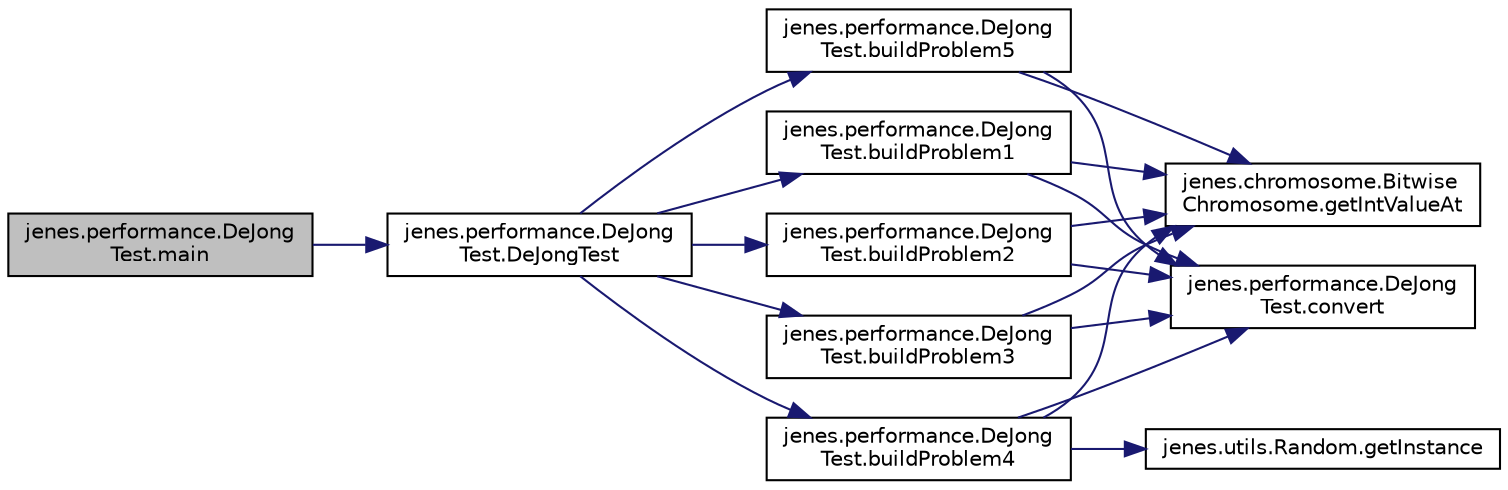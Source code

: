 digraph "jenes.performance.DeJongTest.main"
{
  edge [fontname="Helvetica",fontsize="10",labelfontname="Helvetica",labelfontsize="10"];
  node [fontname="Helvetica",fontsize="10",shape=record];
  rankdir="LR";
  Node1 [label="jenes.performance.DeJong\lTest.main",height=0.2,width=0.4,color="black", fillcolor="grey75", style="filled" fontcolor="black"];
  Node1 -> Node2 [color="midnightblue",fontsize="10",style="solid"];
  Node2 [label="jenes.performance.DeJong\lTest.DeJongTest",height=0.2,width=0.4,color="black", fillcolor="white", style="filled",URL="$classjenes_1_1performance_1_1_de_jong_test.html#a795332b956040573e1567a687b734c0f"];
  Node2 -> Node3 [color="midnightblue",fontsize="10",style="solid"];
  Node3 [label="jenes.performance.DeJong\lTest.buildProblem1",height=0.2,width=0.4,color="black", fillcolor="white", style="filled",URL="$classjenes_1_1performance_1_1_de_jong_test.html#acd3c1b93304e2d46f53891a2bf82bf8b"];
  Node3 -> Node4 [color="midnightblue",fontsize="10",style="solid"];
  Node4 [label="jenes.performance.DeJong\lTest.convert",height=0.2,width=0.4,color="black", fillcolor="white", style="filled",URL="$classjenes_1_1performance_1_1_de_jong_test.html#afd03d3c06d2c0a3ff64a384413e1c1fd"];
  Node3 -> Node5 [color="midnightblue",fontsize="10",style="solid"];
  Node5 [label="jenes.chromosome.Bitwise\lChromosome.getIntValueAt",height=0.2,width=0.4,color="black", fillcolor="white", style="filled",URL="$classjenes_1_1chromosome_1_1_bitwise_chromosome.html#af817cb2110fc6b8d415e46377ddd4911"];
  Node2 -> Node6 [color="midnightblue",fontsize="10",style="solid"];
  Node6 [label="jenes.performance.DeJong\lTest.buildProblem2",height=0.2,width=0.4,color="black", fillcolor="white", style="filled",URL="$classjenes_1_1performance_1_1_de_jong_test.html#ad444e70d87a8a65d868a08f836ddca44"];
  Node6 -> Node4 [color="midnightblue",fontsize="10",style="solid"];
  Node6 -> Node5 [color="midnightblue",fontsize="10",style="solid"];
  Node2 -> Node7 [color="midnightblue",fontsize="10",style="solid"];
  Node7 [label="jenes.performance.DeJong\lTest.buildProblem3",height=0.2,width=0.4,color="black", fillcolor="white", style="filled",URL="$classjenes_1_1performance_1_1_de_jong_test.html#a04ba560b3c32b954db4b0e2de7e0fea3"];
  Node7 -> Node4 [color="midnightblue",fontsize="10",style="solid"];
  Node7 -> Node5 [color="midnightblue",fontsize="10",style="solid"];
  Node2 -> Node8 [color="midnightblue",fontsize="10",style="solid"];
  Node8 [label="jenes.performance.DeJong\lTest.buildProblem4",height=0.2,width=0.4,color="black", fillcolor="white", style="filled",URL="$classjenes_1_1performance_1_1_de_jong_test.html#a1dd8d7b4740a0f65699bac3b7c64cebf"];
  Node8 -> Node4 [color="midnightblue",fontsize="10",style="solid"];
  Node8 -> Node5 [color="midnightblue",fontsize="10",style="solid"];
  Node8 -> Node9 [color="midnightblue",fontsize="10",style="solid"];
  Node9 [label="jenes.utils.Random.getInstance",height=0.2,width=0.4,color="black", fillcolor="white", style="filled",URL="$classjenes_1_1utils_1_1_random.html#aa8b8341f82ccf69de0b44c9f6f174820"];
  Node2 -> Node10 [color="midnightblue",fontsize="10",style="solid"];
  Node10 [label="jenes.performance.DeJong\lTest.buildProblem5",height=0.2,width=0.4,color="black", fillcolor="white", style="filled",URL="$classjenes_1_1performance_1_1_de_jong_test.html#ad1282e40a9a1711898f700f17f90bcb0"];
  Node10 -> Node4 [color="midnightblue",fontsize="10",style="solid"];
  Node10 -> Node5 [color="midnightblue",fontsize="10",style="solid"];
}
